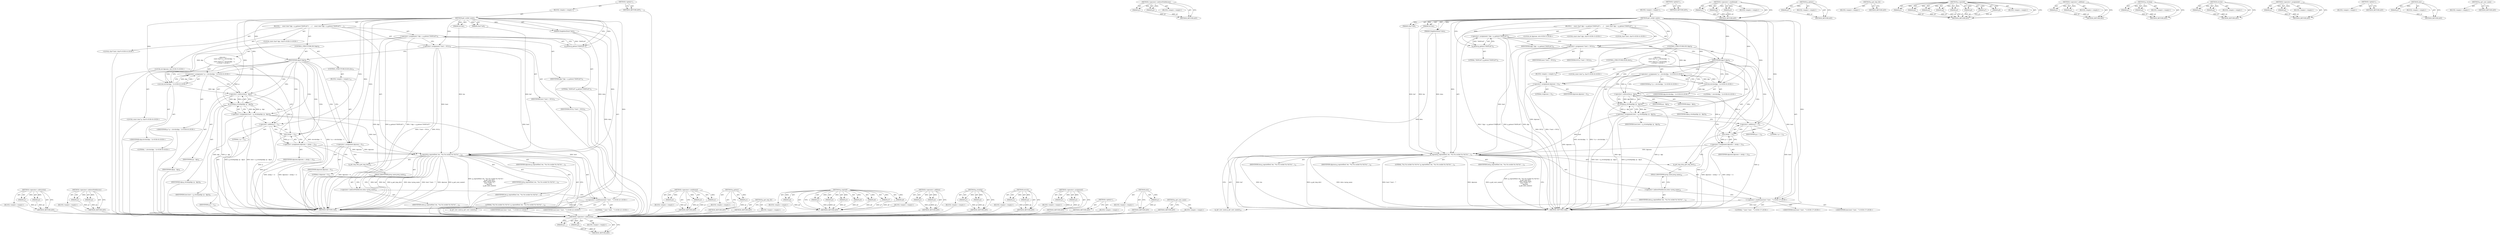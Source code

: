 digraph "g_get_user_name" {
vulnerable_112 [label=<(METHOD,&lt;operator&gt;.subtraction)>];
vulnerable_113 [label=<(PARAM,p1)>];
vulnerable_114 [label=<(PARAM,p2)>];
vulnerable_115 [label=<(BLOCK,&lt;empty&gt;,&lt;empty&gt;)>];
vulnerable_116 [label=<(METHOD_RETURN,ANY)>];
vulnerable_140 [label=<(METHOD,&lt;operator&gt;.indirectFieldAccess)>];
vulnerable_141 [label=<(PARAM,p1)>];
vulnerable_142 [label=<(PARAM,p2)>];
vulnerable_143 [label=<(BLOCK,&lt;empty&gt;,&lt;empty&gt;)>];
vulnerable_144 [label=<(METHOD_RETURN,ANY)>];
vulnerable_6 [label=<(METHOD,&lt;global&gt;)<SUB>1</SUB>>];
vulnerable_7 [label=<(BLOCK,&lt;empty&gt;,&lt;empty&gt;)<SUB>1</SUB>>];
vulnerable_8 [label=<(METHOD,get_socket_name)<SUB>1</SUB>>];
vulnerable_9 [label=<(PARAM,SingleInstData* data)<SUB>1</SUB>>];
vulnerable_10 [label=<(PARAM,char* buf)<SUB>1</SUB>>];
vulnerable_11 [label=<(PARAM,int len)<SUB>1</SUB>>];
vulnerable_12 [label=<(BLOCK,{
    const char* dpy = g_getenv(&quot;DISPLAY&quot;);
  ...,{
    const char* dpy = g_getenv(&quot;DISPLAY&quot;);
  ...)<SUB>2</SUB>>];
vulnerable_13 [label="<(LOCAL,const char* dpy: char*)<SUB>3</SUB>>"];
vulnerable_14 [label=<(&lt;operator&gt;.assignment,* dpy = g_getenv(&quot;DISPLAY&quot;))<SUB>3</SUB>>];
vulnerable_15 [label=<(IDENTIFIER,dpy,* dpy = g_getenv(&quot;DISPLAY&quot;))<SUB>3</SUB>>];
vulnerable_16 [label=<(g_getenv,g_getenv(&quot;DISPLAY&quot;))<SUB>3</SUB>>];
vulnerable_17 [label=<(LITERAL,&quot;DISPLAY&quot;,g_getenv(&quot;DISPLAY&quot;))<SUB>3</SUB>>];
vulnerable_18 [label="<(LOCAL,char* host: char*)<SUB>4</SUB>>"];
vulnerable_19 [label=<(&lt;operator&gt;.assignment,* host = NULL)<SUB>4</SUB>>];
vulnerable_20 [label=<(IDENTIFIER,host,* host = NULL)<SUB>4</SUB>>];
vulnerable_21 [label=<(IDENTIFIER,NULL,* host = NULL)<SUB>4</SUB>>];
vulnerable_22 [label="<(LOCAL,int dpynum: int)<SUB>5</SUB>>"];
vulnerable_23 [label=<(CONTROL_STRUCTURE,IF,if (dpy))<SUB>6</SUB>>];
vulnerable_24 [label=<(IDENTIFIER,dpy,if (dpy))<SUB>6</SUB>>];
vulnerable_25 [label="<(BLOCK,{
        const char* p = strrchr(dpy, ':');
  ...,{
        const char* p = strrchr(dpy, ':');
  ...)<SUB>7</SUB>>"];
vulnerable_26 [label="<(LOCAL,const char* p: char*)<SUB>8</SUB>>"];
vulnerable_27 [label="<(&lt;operator&gt;.assignment,* p = strrchr(dpy, ':'))<SUB>8</SUB>>"];
vulnerable_28 [label="<(IDENTIFIER,p,* p = strrchr(dpy, ':'))<SUB>8</SUB>>"];
vulnerable_29 [label="<(strrchr,strrchr(dpy, ':'))<SUB>8</SUB>>"];
vulnerable_30 [label="<(IDENTIFIER,dpy,strrchr(dpy, ':'))<SUB>8</SUB>>"];
vulnerable_31 [label="<(LITERAL,':',strrchr(dpy, ':'))<SUB>8</SUB>>"];
vulnerable_32 [label=<(&lt;operator&gt;.assignment,host = g_strndup(dpy, (p - dpy)))<SUB>9</SUB>>];
vulnerable_33 [label=<(IDENTIFIER,host,host = g_strndup(dpy, (p - dpy)))<SUB>9</SUB>>];
vulnerable_34 [label=<(g_strndup,g_strndup(dpy, (p - dpy)))<SUB>9</SUB>>];
vulnerable_35 [label=<(IDENTIFIER,dpy,g_strndup(dpy, (p - dpy)))<SUB>9</SUB>>];
vulnerable_36 [label=<(&lt;operator&gt;.subtraction,p - dpy)<SUB>9</SUB>>];
vulnerable_37 [label=<(IDENTIFIER,p,p - dpy)<SUB>9</SUB>>];
vulnerable_38 [label=<(IDENTIFIER,dpy,p - dpy)<SUB>9</SUB>>];
vulnerable_39 [label=<(&lt;operator&gt;.assignment,dpynum = atoi(p + 1))<SUB>10</SUB>>];
vulnerable_40 [label=<(IDENTIFIER,dpynum,dpynum = atoi(p + 1))<SUB>10</SUB>>];
vulnerable_41 [label=<(atoi,atoi(p + 1))<SUB>10</SUB>>];
vulnerable_42 [label=<(&lt;operator&gt;.addition,p + 1)<SUB>10</SUB>>];
vulnerable_43 [label=<(IDENTIFIER,p,p + 1)<SUB>10</SUB>>];
vulnerable_44 [label=<(LITERAL,1,p + 1)<SUB>10</SUB>>];
vulnerable_45 [label=<(CONTROL_STRUCTURE,ELSE,else)<SUB>13</SUB>>];
vulnerable_46 [label=<(BLOCK,&lt;empty&gt;,&lt;empty&gt;)<SUB>13</SUB>>];
vulnerable_47 [label=<(&lt;operator&gt;.assignment,dpynum = 0)<SUB>13</SUB>>];
vulnerable_48 [label=<(IDENTIFIER,dpynum,dpynum = 0)<SUB>13</SUB>>];
vulnerable_49 [label=<(LITERAL,0,dpynum = 0)<SUB>13</SUB>>];
vulnerable_50 [label=<(g_snprintf,g_snprintf(buf, len, &quot;%s/.%s-socket-%s-%d-%s&quot;,
...)<SUB>14</SUB>>];
vulnerable_51 [label=<(IDENTIFIER,buf,g_snprintf(buf, len, &quot;%s/.%s-socket-%s-%d-%s&quot;,
...)<SUB>14</SUB>>];
vulnerable_52 [label=<(IDENTIFIER,len,g_snprintf(buf, len, &quot;%s/.%s-socket-%s-%d-%s&quot;,
...)<SUB>14</SUB>>];
vulnerable_53 [label=<(LITERAL,&quot;%s/.%s-socket-%s-%d-%s&quot;,g_snprintf(buf, len, &quot;%s/.%s-socket-%s-%d-%s&quot;,
...)<SUB>14</SUB>>];
vulnerable_54 [label=<(g_get_tmp_dir,g_get_tmp_dir())<SUB>15</SUB>>];
vulnerable_55 [label=<(&lt;operator&gt;.indirectFieldAccess,data-&gt;prog_name)<SUB>16</SUB>>];
vulnerable_56 [label=<(IDENTIFIER,data,g_snprintf(buf, len, &quot;%s/.%s-socket-%s-%d-%s&quot;,
...)<SUB>16</SUB>>];
vulnerable_57 [label=<(FIELD_IDENTIFIER,prog_name,prog_name)<SUB>16</SUB>>];
vulnerable_58 [label="<(&lt;operator&gt;.conditional,host ? host : &quot;&quot;)<SUB>17</SUB>>"];
vulnerable_59 [label="<(IDENTIFIER,host,host ? host : &quot;&quot;)<SUB>17</SUB>>"];
vulnerable_60 [label="<(IDENTIFIER,host,host ? host : &quot;&quot;)<SUB>17</SUB>>"];
vulnerable_61 [label="<(LITERAL,&quot;&quot;,host ? host : &quot;&quot;)<SUB>17</SUB>>"];
vulnerable_62 [label=<(IDENTIFIER,dpynum,g_snprintf(buf, len, &quot;%s/.%s-socket-%s-%d-%s&quot;,
...)<SUB>18</SUB>>];
vulnerable_63 [label=<(g_get_user_name,g_get_user_name())<SUB>19</SUB>>];
vulnerable_64 [label=<(METHOD_RETURN,void)<SUB>1</SUB>>];
vulnerable_66 [label=<(METHOD_RETURN,ANY)<SUB>1</SUB>>];
vulnerable_145 [label=<(METHOD,&lt;operator&gt;.conditional)>];
vulnerable_146 [label=<(PARAM,p1)>];
vulnerable_147 [label=<(PARAM,p2)>];
vulnerable_148 [label=<(PARAM,p3)>];
vulnerable_149 [label=<(BLOCK,&lt;empty&gt;,&lt;empty&gt;)>];
vulnerable_150 [label=<(METHOD_RETURN,ANY)>];
vulnerable_98 [label=<(METHOD,g_getenv)>];
vulnerable_99 [label=<(PARAM,p1)>];
vulnerable_100 [label=<(BLOCK,&lt;empty&gt;,&lt;empty&gt;)>];
vulnerable_101 [label=<(METHOD_RETURN,ANY)>];
vulnerable_137 [label=<(METHOD,g_get_tmp_dir)>];
vulnerable_138 [label=<(BLOCK,&lt;empty&gt;,&lt;empty&gt;)>];
vulnerable_139 [label=<(METHOD_RETURN,ANY)>];
vulnerable_126 [label=<(METHOD,g_snprintf)>];
vulnerable_127 [label=<(PARAM,p1)>];
vulnerable_128 [label=<(PARAM,p2)>];
vulnerable_129 [label=<(PARAM,p3)>];
vulnerable_130 [label=<(PARAM,p4)>];
vulnerable_131 [label=<(PARAM,p5)>];
vulnerable_132 [label=<(PARAM,p6)>];
vulnerable_133 [label=<(PARAM,p7)>];
vulnerable_134 [label=<(PARAM,p8)>];
vulnerable_135 [label=<(BLOCK,&lt;empty&gt;,&lt;empty&gt;)>];
vulnerable_136 [label=<(METHOD_RETURN,ANY)>];
vulnerable_121 [label=<(METHOD,&lt;operator&gt;.addition)>];
vulnerable_122 [label=<(PARAM,p1)>];
vulnerable_123 [label=<(PARAM,p2)>];
vulnerable_124 [label=<(BLOCK,&lt;empty&gt;,&lt;empty&gt;)>];
vulnerable_125 [label=<(METHOD_RETURN,ANY)>];
vulnerable_107 [label=<(METHOD,g_strndup)>];
vulnerable_108 [label=<(PARAM,p1)>];
vulnerable_109 [label=<(PARAM,p2)>];
vulnerable_110 [label=<(BLOCK,&lt;empty&gt;,&lt;empty&gt;)>];
vulnerable_111 [label=<(METHOD_RETURN,ANY)>];
vulnerable_102 [label=<(METHOD,strrchr)>];
vulnerable_103 [label=<(PARAM,p1)>];
vulnerable_104 [label=<(PARAM,p2)>];
vulnerable_105 [label=<(BLOCK,&lt;empty&gt;,&lt;empty&gt;)>];
vulnerable_106 [label=<(METHOD_RETURN,ANY)>];
vulnerable_93 [label=<(METHOD,&lt;operator&gt;.assignment)>];
vulnerable_94 [label=<(PARAM,p1)>];
vulnerable_95 [label=<(PARAM,p2)>];
vulnerable_96 [label=<(BLOCK,&lt;empty&gt;,&lt;empty&gt;)>];
vulnerable_97 [label=<(METHOD_RETURN,ANY)>];
vulnerable_87 [label=<(METHOD,&lt;global&gt;)<SUB>1</SUB>>];
vulnerable_88 [label=<(BLOCK,&lt;empty&gt;,&lt;empty&gt;)>];
vulnerable_89 [label=<(METHOD_RETURN,ANY)>];
vulnerable_117 [label=<(METHOD,atoi)>];
vulnerable_118 [label=<(PARAM,p1)>];
vulnerable_119 [label=<(BLOCK,&lt;empty&gt;,&lt;empty&gt;)>];
vulnerable_120 [label=<(METHOD_RETURN,ANY)>];
vulnerable_151 [label=<(METHOD,g_get_user_name)>];
vulnerable_152 [label=<(BLOCK,&lt;empty&gt;,&lt;empty&gt;)>];
vulnerable_153 [label=<(METHOD_RETURN,ANY)>];
fixed_112 [label=<(METHOD,&lt;operator&gt;.subtraction)>];
fixed_113 [label=<(PARAM,p1)>];
fixed_114 [label=<(PARAM,p2)>];
fixed_115 [label=<(BLOCK,&lt;empty&gt;,&lt;empty&gt;)>];
fixed_116 [label=<(METHOD_RETURN,ANY)>];
fixed_140 [label=<(METHOD,&lt;operator&gt;.indirectFieldAccess)>];
fixed_141 [label=<(PARAM,p1)>];
fixed_142 [label=<(PARAM,p2)>];
fixed_143 [label=<(BLOCK,&lt;empty&gt;,&lt;empty&gt;)>];
fixed_144 [label=<(METHOD_RETURN,ANY)>];
fixed_6 [label=<(METHOD,&lt;global&gt;)<SUB>1</SUB>>];
fixed_7 [label=<(BLOCK,&lt;empty&gt;,&lt;empty&gt;)<SUB>1</SUB>>];
fixed_8 [label=<(METHOD,get_socket_name)<SUB>1</SUB>>];
fixed_9 [label=<(PARAM,SingleInstData* data)<SUB>1</SUB>>];
fixed_10 [label=<(PARAM,char* buf)<SUB>1</SUB>>];
fixed_11 [label=<(PARAM,int len)<SUB>1</SUB>>];
fixed_12 [label=<(BLOCK,{
    const char* dpy = g_getenv(&quot;DISPLAY&quot;);
  ...,{
    const char* dpy = g_getenv(&quot;DISPLAY&quot;);
  ...)<SUB>2</SUB>>];
fixed_13 [label="<(LOCAL,const char* dpy: char*)<SUB>3</SUB>>"];
fixed_14 [label=<(&lt;operator&gt;.assignment,* dpy = g_getenv(&quot;DISPLAY&quot;))<SUB>3</SUB>>];
fixed_15 [label=<(IDENTIFIER,dpy,* dpy = g_getenv(&quot;DISPLAY&quot;))<SUB>3</SUB>>];
fixed_16 [label=<(g_getenv,g_getenv(&quot;DISPLAY&quot;))<SUB>3</SUB>>];
fixed_17 [label=<(LITERAL,&quot;DISPLAY&quot;,g_getenv(&quot;DISPLAY&quot;))<SUB>3</SUB>>];
fixed_18 [label="<(LOCAL,char* host: char*)<SUB>4</SUB>>"];
fixed_19 [label=<(&lt;operator&gt;.assignment,* host = NULL)<SUB>4</SUB>>];
fixed_20 [label=<(IDENTIFIER,host,* host = NULL)<SUB>4</SUB>>];
fixed_21 [label=<(IDENTIFIER,NULL,* host = NULL)<SUB>4</SUB>>];
fixed_22 [label="<(LOCAL,int dpynum: int)<SUB>5</SUB>>"];
fixed_23 [label=<(CONTROL_STRUCTURE,IF,if (dpy))<SUB>6</SUB>>];
fixed_24 [label=<(IDENTIFIER,dpy,if (dpy))<SUB>6</SUB>>];
fixed_25 [label="<(BLOCK,{
        const char* p = strrchr(dpy, ':');
  ...,{
        const char* p = strrchr(dpy, ':');
  ...)<SUB>7</SUB>>"];
fixed_26 [label="<(LOCAL,const char* p: char*)<SUB>8</SUB>>"];
fixed_27 [label="<(&lt;operator&gt;.assignment,* p = strrchr(dpy, ':'))<SUB>8</SUB>>"];
fixed_28 [label="<(IDENTIFIER,p,* p = strrchr(dpy, ':'))<SUB>8</SUB>>"];
fixed_29 [label="<(strrchr,strrchr(dpy, ':'))<SUB>8</SUB>>"];
fixed_30 [label="<(IDENTIFIER,dpy,strrchr(dpy, ':'))<SUB>8</SUB>>"];
fixed_31 [label="<(LITERAL,':',strrchr(dpy, ':'))<SUB>8</SUB>>"];
fixed_32 [label=<(&lt;operator&gt;.assignment,host = g_strndup(dpy, (p - dpy)))<SUB>9</SUB>>];
fixed_33 [label=<(IDENTIFIER,host,host = g_strndup(dpy, (p - dpy)))<SUB>9</SUB>>];
fixed_34 [label=<(g_strndup,g_strndup(dpy, (p - dpy)))<SUB>9</SUB>>];
fixed_35 [label=<(IDENTIFIER,dpy,g_strndup(dpy, (p - dpy)))<SUB>9</SUB>>];
fixed_36 [label=<(&lt;operator&gt;.subtraction,p - dpy)<SUB>9</SUB>>];
fixed_37 [label=<(IDENTIFIER,p,p - dpy)<SUB>9</SUB>>];
fixed_38 [label=<(IDENTIFIER,dpy,p - dpy)<SUB>9</SUB>>];
fixed_39 [label=<(&lt;operator&gt;.assignment,dpynum = atoi(p + 1))<SUB>10</SUB>>];
fixed_40 [label=<(IDENTIFIER,dpynum,dpynum = atoi(p + 1))<SUB>10</SUB>>];
fixed_41 [label=<(atoi,atoi(p + 1))<SUB>10</SUB>>];
fixed_42 [label=<(&lt;operator&gt;.addition,p + 1)<SUB>10</SUB>>];
fixed_43 [label=<(IDENTIFIER,p,p + 1)<SUB>10</SUB>>];
fixed_44 [label=<(LITERAL,1,p + 1)<SUB>10</SUB>>];
fixed_45 [label=<(CONTROL_STRUCTURE,ELSE,else)<SUB>13</SUB>>];
fixed_46 [label=<(BLOCK,&lt;empty&gt;,&lt;empty&gt;)<SUB>13</SUB>>];
fixed_47 [label=<(&lt;operator&gt;.assignment,dpynum = 0)<SUB>13</SUB>>];
fixed_48 [label=<(IDENTIFIER,dpynum,dpynum = 0)<SUB>13</SUB>>];
fixed_49 [label=<(LITERAL,0,dpynum = 0)<SUB>13</SUB>>];
fixed_50 [label=<(g_snprintf,g_snprintf(buf, len, &quot;%s/.%s-socket-%s-%d-%s&quot;,
...)<SUB>18</SUB>>];
fixed_51 [label=<(IDENTIFIER,buf,g_snprintf(buf, len, &quot;%s/.%s-socket-%s-%d-%s&quot;,
...)<SUB>18</SUB>>];
fixed_52 [label=<(IDENTIFIER,len,g_snprintf(buf, len, &quot;%s/.%s-socket-%s-%d-%s&quot;,
...)<SUB>18</SUB>>];
fixed_53 [label=<(LITERAL,&quot;%s/.%s-socket-%s-%d-%s&quot;,g_snprintf(buf, len, &quot;%s/.%s-socket-%s-%d-%s&quot;,
...)<SUB>18</SUB>>];
fixed_54 [label=<(g_get_tmp_dir,g_get_tmp_dir())<SUB>19</SUB>>];
fixed_55 [label=<(&lt;operator&gt;.indirectFieldAccess,data-&gt;prog_name)<SUB>20</SUB>>];
fixed_56 [label=<(IDENTIFIER,data,g_snprintf(buf, len, &quot;%s/.%s-socket-%s-%d-%s&quot;,
...)<SUB>20</SUB>>];
fixed_57 [label=<(FIELD_IDENTIFIER,prog_name,prog_name)<SUB>20</SUB>>];
fixed_58 [label="<(&lt;operator&gt;.conditional,host ? host : &quot;&quot;)<SUB>21</SUB>>"];
fixed_59 [label="<(IDENTIFIER,host,host ? host : &quot;&quot;)<SUB>21</SUB>>"];
fixed_60 [label="<(IDENTIFIER,host,host ? host : &quot;&quot;)<SUB>21</SUB>>"];
fixed_61 [label="<(LITERAL,&quot;&quot;,host ? host : &quot;&quot;)<SUB>21</SUB>>"];
fixed_62 [label=<(IDENTIFIER,dpynum,g_snprintf(buf, len, &quot;%s/.%s-socket-%s-%d-%s&quot;,
...)<SUB>22</SUB>>];
fixed_63 [label=<(g_get_user_name,g_get_user_name())<SUB>23</SUB>>];
fixed_64 [label=<(METHOD_RETURN,void)<SUB>1</SUB>>];
fixed_66 [label=<(METHOD_RETURN,ANY)<SUB>1</SUB>>];
fixed_145 [label=<(METHOD,&lt;operator&gt;.conditional)>];
fixed_146 [label=<(PARAM,p1)>];
fixed_147 [label=<(PARAM,p2)>];
fixed_148 [label=<(PARAM,p3)>];
fixed_149 [label=<(BLOCK,&lt;empty&gt;,&lt;empty&gt;)>];
fixed_150 [label=<(METHOD_RETURN,ANY)>];
fixed_98 [label=<(METHOD,g_getenv)>];
fixed_99 [label=<(PARAM,p1)>];
fixed_100 [label=<(BLOCK,&lt;empty&gt;,&lt;empty&gt;)>];
fixed_101 [label=<(METHOD_RETURN,ANY)>];
fixed_137 [label=<(METHOD,g_get_tmp_dir)>];
fixed_138 [label=<(BLOCK,&lt;empty&gt;,&lt;empty&gt;)>];
fixed_139 [label=<(METHOD_RETURN,ANY)>];
fixed_126 [label=<(METHOD,g_snprintf)>];
fixed_127 [label=<(PARAM,p1)>];
fixed_128 [label=<(PARAM,p2)>];
fixed_129 [label=<(PARAM,p3)>];
fixed_130 [label=<(PARAM,p4)>];
fixed_131 [label=<(PARAM,p5)>];
fixed_132 [label=<(PARAM,p6)>];
fixed_133 [label=<(PARAM,p7)>];
fixed_134 [label=<(PARAM,p8)>];
fixed_135 [label=<(BLOCK,&lt;empty&gt;,&lt;empty&gt;)>];
fixed_136 [label=<(METHOD_RETURN,ANY)>];
fixed_121 [label=<(METHOD,&lt;operator&gt;.addition)>];
fixed_122 [label=<(PARAM,p1)>];
fixed_123 [label=<(PARAM,p2)>];
fixed_124 [label=<(BLOCK,&lt;empty&gt;,&lt;empty&gt;)>];
fixed_125 [label=<(METHOD_RETURN,ANY)>];
fixed_107 [label=<(METHOD,g_strndup)>];
fixed_108 [label=<(PARAM,p1)>];
fixed_109 [label=<(PARAM,p2)>];
fixed_110 [label=<(BLOCK,&lt;empty&gt;,&lt;empty&gt;)>];
fixed_111 [label=<(METHOD_RETURN,ANY)>];
fixed_102 [label=<(METHOD,strrchr)>];
fixed_103 [label=<(PARAM,p1)>];
fixed_104 [label=<(PARAM,p2)>];
fixed_105 [label=<(BLOCK,&lt;empty&gt;,&lt;empty&gt;)>];
fixed_106 [label=<(METHOD_RETURN,ANY)>];
fixed_93 [label=<(METHOD,&lt;operator&gt;.assignment)>];
fixed_94 [label=<(PARAM,p1)>];
fixed_95 [label=<(PARAM,p2)>];
fixed_96 [label=<(BLOCK,&lt;empty&gt;,&lt;empty&gt;)>];
fixed_97 [label=<(METHOD_RETURN,ANY)>];
fixed_87 [label=<(METHOD,&lt;global&gt;)<SUB>1</SUB>>];
fixed_88 [label=<(BLOCK,&lt;empty&gt;,&lt;empty&gt;)>];
fixed_89 [label=<(METHOD_RETURN,ANY)>];
fixed_117 [label=<(METHOD,atoi)>];
fixed_118 [label=<(PARAM,p1)>];
fixed_119 [label=<(BLOCK,&lt;empty&gt;,&lt;empty&gt;)>];
fixed_120 [label=<(METHOD_RETURN,ANY)>];
fixed_151 [label=<(METHOD,g_get_user_name)>];
fixed_152 [label=<(BLOCK,&lt;empty&gt;,&lt;empty&gt;)>];
fixed_153 [label=<(METHOD_RETURN,ANY)>];
vulnerable_112 -> vulnerable_113  [key=0, label="AST: "];
vulnerable_112 -> vulnerable_113  [key=1, label="DDG: "];
vulnerable_112 -> vulnerable_115  [key=0, label="AST: "];
vulnerable_112 -> vulnerable_114  [key=0, label="AST: "];
vulnerable_112 -> vulnerable_114  [key=1, label="DDG: "];
vulnerable_112 -> vulnerable_116  [key=0, label="AST: "];
vulnerable_112 -> vulnerable_116  [key=1, label="CFG: "];
vulnerable_113 -> vulnerable_116  [key=0, label="DDG: p1"];
vulnerable_114 -> vulnerable_116  [key=0, label="DDG: p2"];
vulnerable_140 -> vulnerable_141  [key=0, label="AST: "];
vulnerable_140 -> vulnerable_141  [key=1, label="DDG: "];
vulnerable_140 -> vulnerable_143  [key=0, label="AST: "];
vulnerable_140 -> vulnerable_142  [key=0, label="AST: "];
vulnerable_140 -> vulnerable_142  [key=1, label="DDG: "];
vulnerable_140 -> vulnerable_144  [key=0, label="AST: "];
vulnerable_140 -> vulnerable_144  [key=1, label="CFG: "];
vulnerable_141 -> vulnerable_144  [key=0, label="DDG: p1"];
vulnerable_142 -> vulnerable_144  [key=0, label="DDG: p2"];
vulnerable_6 -> vulnerable_7  [key=0, label="AST: "];
vulnerable_6 -> vulnerable_66  [key=0, label="AST: "];
vulnerable_6 -> vulnerable_66  [key=1, label="CFG: "];
vulnerable_7 -> vulnerable_8  [key=0, label="AST: "];
vulnerable_8 -> vulnerable_9  [key=0, label="AST: "];
vulnerable_8 -> vulnerable_9  [key=1, label="DDG: "];
vulnerable_8 -> vulnerable_10  [key=0, label="AST: "];
vulnerable_8 -> vulnerable_10  [key=1, label="DDG: "];
vulnerable_8 -> vulnerable_11  [key=0, label="AST: "];
vulnerable_8 -> vulnerable_11  [key=1, label="DDG: "];
vulnerable_8 -> vulnerable_12  [key=0, label="AST: "];
vulnerable_8 -> vulnerable_64  [key=0, label="AST: "];
vulnerable_8 -> vulnerable_16  [key=0, label="CFG: "];
vulnerable_8 -> vulnerable_16  [key=1, label="DDG: "];
vulnerable_8 -> vulnerable_19  [key=0, label="DDG: "];
vulnerable_8 -> vulnerable_24  [key=0, label="DDG: "];
vulnerable_8 -> vulnerable_50  [key=0, label="DDG: "];
vulnerable_8 -> vulnerable_58  [key=0, label="DDG: "];
vulnerable_8 -> vulnerable_47  [key=0, label="DDG: "];
vulnerable_8 -> vulnerable_29  [key=0, label="DDG: "];
vulnerable_8 -> vulnerable_34  [key=0, label="DDG: "];
vulnerable_8 -> vulnerable_41  [key=0, label="DDG: "];
vulnerable_8 -> vulnerable_36  [key=0, label="DDG: "];
vulnerable_8 -> vulnerable_42  [key=0, label="DDG: "];
vulnerable_9 -> vulnerable_64  [key=0, label="DDG: data"];
vulnerable_9 -> vulnerable_50  [key=0, label="DDG: data"];
vulnerable_10 -> vulnerable_50  [key=0, label="DDG: buf"];
vulnerable_11 -> vulnerable_50  [key=0, label="DDG: len"];
vulnerable_12 -> vulnerable_13  [key=0, label="AST: "];
vulnerable_12 -> vulnerable_14  [key=0, label="AST: "];
vulnerable_12 -> vulnerable_18  [key=0, label="AST: "];
vulnerable_12 -> vulnerable_19  [key=0, label="AST: "];
vulnerable_12 -> vulnerable_22  [key=0, label="AST: "];
vulnerable_12 -> vulnerable_23  [key=0, label="AST: "];
vulnerable_12 -> vulnerable_50  [key=0, label="AST: "];
vulnerable_14 -> vulnerable_15  [key=0, label="AST: "];
vulnerable_14 -> vulnerable_16  [key=0, label="AST: "];
vulnerable_14 -> vulnerable_19  [key=0, label="CFG: "];
vulnerable_14 -> vulnerable_64  [key=0, label="DDG: dpy"];
vulnerable_14 -> vulnerable_64  [key=1, label="DDG: g_getenv(&quot;DISPLAY&quot;)"];
vulnerable_14 -> vulnerable_64  [key=2, label="DDG: * dpy = g_getenv(&quot;DISPLAY&quot;)"];
vulnerable_14 -> vulnerable_29  [key=0, label="DDG: dpy"];
vulnerable_16 -> vulnerable_17  [key=0, label="AST: "];
vulnerable_16 -> vulnerable_14  [key=0, label="CFG: "];
vulnerable_16 -> vulnerable_14  [key=1, label="DDG: &quot;DISPLAY&quot;"];
vulnerable_19 -> vulnerable_20  [key=0, label="AST: "];
vulnerable_19 -> vulnerable_21  [key=0, label="AST: "];
vulnerable_19 -> vulnerable_24  [key=0, label="CFG: "];
vulnerable_19 -> vulnerable_64  [key=0, label="DDG: * host = NULL"];
vulnerable_19 -> vulnerable_64  [key=1, label="DDG: NULL"];
vulnerable_19 -> vulnerable_50  [key=0, label="DDG: host"];
vulnerable_19 -> vulnerable_58  [key=0, label="DDG: host"];
vulnerable_23 -> vulnerable_24  [key=0, label="AST: "];
vulnerable_23 -> vulnerable_25  [key=0, label="AST: "];
vulnerable_23 -> vulnerable_45  [key=0, label="AST: "];
vulnerable_24 -> vulnerable_29  [key=0, label="CFG: "];
vulnerable_24 -> vulnerable_29  [key=1, label="CDG: "];
vulnerable_24 -> vulnerable_47  [key=0, label="CFG: "];
vulnerable_24 -> vulnerable_47  [key=1, label="CDG: "];
vulnerable_24 -> vulnerable_34  [key=0, label="CDG: "];
vulnerable_24 -> vulnerable_32  [key=0, label="CDG: "];
vulnerable_24 -> vulnerable_42  [key=0, label="CDG: "];
vulnerable_24 -> vulnerable_36  [key=0, label="CDG: "];
vulnerable_24 -> vulnerable_41  [key=0, label="CDG: "];
vulnerable_24 -> vulnerable_39  [key=0, label="CDG: "];
vulnerable_24 -> vulnerable_27  [key=0, label="CDG: "];
vulnerable_25 -> vulnerable_26  [key=0, label="AST: "];
vulnerable_25 -> vulnerable_27  [key=0, label="AST: "];
vulnerable_25 -> vulnerable_32  [key=0, label="AST: "];
vulnerable_25 -> vulnerable_39  [key=0, label="AST: "];
vulnerable_27 -> vulnerable_28  [key=0, label="AST: "];
vulnerable_27 -> vulnerable_29  [key=0, label="AST: "];
vulnerable_27 -> vulnerable_36  [key=0, label="CFG: "];
vulnerable_27 -> vulnerable_36  [key=1, label="DDG: p"];
vulnerable_27 -> vulnerable_64  [key=0, label="DDG: strrchr(dpy, ':')"];
vulnerable_27 -> vulnerable_64  [key=1, label="DDG: * p = strrchr(dpy, ':')"];
vulnerable_29 -> vulnerable_30  [key=0, label="AST: "];
vulnerable_29 -> vulnerable_31  [key=0, label="AST: "];
vulnerable_29 -> vulnerable_27  [key=0, label="CFG: "];
vulnerable_29 -> vulnerable_27  [key=1, label="DDG: dpy"];
vulnerable_29 -> vulnerable_27  [key=2, label="DDG: ':'"];
vulnerable_29 -> vulnerable_36  [key=0, label="DDG: dpy"];
vulnerable_32 -> vulnerable_33  [key=0, label="AST: "];
vulnerable_32 -> vulnerable_34  [key=0, label="AST: "];
vulnerable_32 -> vulnerable_42  [key=0, label="CFG: "];
vulnerable_32 -> vulnerable_64  [key=0, label="DDG: g_strndup(dpy, (p - dpy))"];
vulnerable_32 -> vulnerable_64  [key=1, label="DDG: host = g_strndup(dpy, (p - dpy))"];
vulnerable_32 -> vulnerable_50  [key=0, label="DDG: host"];
vulnerable_32 -> vulnerable_58  [key=0, label="DDG: host"];
vulnerable_34 -> vulnerable_35  [key=0, label="AST: "];
vulnerable_34 -> vulnerable_36  [key=0, label="AST: "];
vulnerable_34 -> vulnerable_32  [key=0, label="CFG: "];
vulnerable_34 -> vulnerable_32  [key=1, label="DDG: dpy"];
vulnerable_34 -> vulnerable_32  [key=2, label="DDG: p - dpy"];
vulnerable_34 -> vulnerable_64  [key=0, label="DDG: dpy"];
vulnerable_34 -> vulnerable_64  [key=1, label="DDG: p - dpy"];
vulnerable_36 -> vulnerable_37  [key=0, label="AST: "];
vulnerable_36 -> vulnerable_38  [key=0, label="AST: "];
vulnerable_36 -> vulnerable_34  [key=0, label="CFG: "];
vulnerable_36 -> vulnerable_34  [key=1, label="DDG: dpy"];
vulnerable_36 -> vulnerable_34  [key=2, label="DDG: p"];
vulnerable_36 -> vulnerable_41  [key=0, label="DDG: p"];
vulnerable_36 -> vulnerable_42  [key=0, label="DDG: p"];
vulnerable_39 -> vulnerable_40  [key=0, label="AST: "];
vulnerable_39 -> vulnerable_41  [key=0, label="AST: "];
vulnerable_39 -> vulnerable_54  [key=0, label="CFG: "];
vulnerable_39 -> vulnerable_64  [key=0, label="DDG: atoi(p + 1)"];
vulnerable_39 -> vulnerable_64  [key=1, label="DDG: dpynum = atoi(p + 1)"];
vulnerable_39 -> vulnerable_50  [key=0, label="DDG: dpynum"];
vulnerable_41 -> vulnerable_42  [key=0, label="AST: "];
vulnerable_41 -> vulnerable_39  [key=0, label="CFG: "];
vulnerable_41 -> vulnerable_39  [key=1, label="DDG: p + 1"];
vulnerable_41 -> vulnerable_64  [key=0, label="DDG: p + 1"];
vulnerable_42 -> vulnerable_43  [key=0, label="AST: "];
vulnerable_42 -> vulnerable_44  [key=0, label="AST: "];
vulnerable_42 -> vulnerable_41  [key=0, label="CFG: "];
vulnerable_42 -> vulnerable_64  [key=0, label="DDG: p"];
vulnerable_45 -> vulnerable_46  [key=0, label="AST: "];
vulnerable_46 -> vulnerable_47  [key=0, label="AST: "];
vulnerable_47 -> vulnerable_48  [key=0, label="AST: "];
vulnerable_47 -> vulnerable_49  [key=0, label="AST: "];
vulnerable_47 -> vulnerable_54  [key=0, label="CFG: "];
vulnerable_47 -> vulnerable_64  [key=0, label="DDG: dpynum = 0"];
vulnerable_47 -> vulnerable_50  [key=0, label="DDG: dpynum"];
vulnerable_50 -> vulnerable_51  [key=0, label="AST: "];
vulnerable_50 -> vulnerable_52  [key=0, label="AST: "];
vulnerable_50 -> vulnerable_53  [key=0, label="AST: "];
vulnerable_50 -> vulnerable_54  [key=0, label="AST: "];
vulnerable_50 -> vulnerable_55  [key=0, label="AST: "];
vulnerable_50 -> vulnerable_58  [key=0, label="AST: "];
vulnerable_50 -> vulnerable_62  [key=0, label="AST: "];
vulnerable_50 -> vulnerable_63  [key=0, label="AST: "];
vulnerable_50 -> vulnerable_64  [key=0, label="CFG: "];
vulnerable_50 -> vulnerable_64  [key=1, label="DDG: buf"];
vulnerable_50 -> vulnerable_64  [key=2, label="DDG: len"];
vulnerable_50 -> vulnerable_64  [key=3, label="DDG: g_get_tmp_dir()"];
vulnerable_50 -> vulnerable_64  [key=4, label="DDG: data-&gt;prog_name"];
vulnerable_50 -> vulnerable_64  [key=5, label="DDG: host ? host : &quot;&quot;"];
vulnerable_50 -> vulnerable_64  [key=6, label="DDG: dpynum"];
vulnerable_50 -> vulnerable_64  [key=7, label="DDG: g_get_user_name()"];
vulnerable_50 -> vulnerable_64  [key=8, label="DDG: g_snprintf(buf, len, &quot;%s/.%s-socket-%s-%d-%s&quot;,
                 g_get_tmp_dir(),
                 data-&gt;prog_name,
                 host ? host : &quot;&quot;,
                 dpynum,
                 g_get_user_name())"];
vulnerable_54 -> vulnerable_57  [key=0, label="CFG: "];
vulnerable_55 -> vulnerable_56  [key=0, label="AST: "];
vulnerable_55 -> vulnerable_57  [key=0, label="AST: "];
vulnerable_55 -> vulnerable_58  [key=0, label="CFG: "];
vulnerable_57 -> vulnerable_55  [key=0, label="CFG: "];
vulnerable_58 -> vulnerable_59  [key=0, label="AST: "];
vulnerable_58 -> vulnerable_60  [key=0, label="AST: "];
vulnerable_58 -> vulnerable_61  [key=0, label="AST: "];
vulnerable_58 -> vulnerable_63  [key=0, label="CFG: "];
vulnerable_58 -> vulnerable_64  [key=0, label="DDG: host"];
vulnerable_63 -> vulnerable_50  [key=0, label="CFG: "];
vulnerable_145 -> vulnerable_146  [key=0, label="AST: "];
vulnerable_145 -> vulnerable_146  [key=1, label="DDG: "];
vulnerable_145 -> vulnerable_149  [key=0, label="AST: "];
vulnerable_145 -> vulnerable_147  [key=0, label="AST: "];
vulnerable_145 -> vulnerable_147  [key=1, label="DDG: "];
vulnerable_145 -> vulnerable_150  [key=0, label="AST: "];
vulnerable_145 -> vulnerable_150  [key=1, label="CFG: "];
vulnerable_145 -> vulnerable_148  [key=0, label="AST: "];
vulnerable_145 -> vulnerable_148  [key=1, label="DDG: "];
vulnerable_146 -> vulnerable_150  [key=0, label="DDG: p1"];
vulnerable_147 -> vulnerable_150  [key=0, label="DDG: p2"];
vulnerable_148 -> vulnerable_150  [key=0, label="DDG: p3"];
vulnerable_98 -> vulnerable_99  [key=0, label="AST: "];
vulnerable_98 -> vulnerable_99  [key=1, label="DDG: "];
vulnerable_98 -> vulnerable_100  [key=0, label="AST: "];
vulnerable_98 -> vulnerable_101  [key=0, label="AST: "];
vulnerable_98 -> vulnerable_101  [key=1, label="CFG: "];
vulnerable_99 -> vulnerable_101  [key=0, label="DDG: p1"];
vulnerable_137 -> vulnerable_138  [key=0, label="AST: "];
vulnerable_137 -> vulnerable_139  [key=0, label="AST: "];
vulnerable_137 -> vulnerable_139  [key=1, label="CFG: "];
vulnerable_126 -> vulnerable_127  [key=0, label="AST: "];
vulnerable_126 -> vulnerable_127  [key=1, label="DDG: "];
vulnerable_126 -> vulnerable_135  [key=0, label="AST: "];
vulnerable_126 -> vulnerable_128  [key=0, label="AST: "];
vulnerable_126 -> vulnerable_128  [key=1, label="DDG: "];
vulnerable_126 -> vulnerable_136  [key=0, label="AST: "];
vulnerable_126 -> vulnerable_136  [key=1, label="CFG: "];
vulnerable_126 -> vulnerable_129  [key=0, label="AST: "];
vulnerable_126 -> vulnerable_129  [key=1, label="DDG: "];
vulnerable_126 -> vulnerable_130  [key=0, label="AST: "];
vulnerable_126 -> vulnerable_130  [key=1, label="DDG: "];
vulnerable_126 -> vulnerable_131  [key=0, label="AST: "];
vulnerable_126 -> vulnerable_131  [key=1, label="DDG: "];
vulnerable_126 -> vulnerable_132  [key=0, label="AST: "];
vulnerable_126 -> vulnerable_132  [key=1, label="DDG: "];
vulnerable_126 -> vulnerable_133  [key=0, label="AST: "];
vulnerable_126 -> vulnerable_133  [key=1, label="DDG: "];
vulnerable_126 -> vulnerable_134  [key=0, label="AST: "];
vulnerable_126 -> vulnerable_134  [key=1, label="DDG: "];
vulnerable_127 -> vulnerable_136  [key=0, label="DDG: p1"];
vulnerable_128 -> vulnerable_136  [key=0, label="DDG: p2"];
vulnerable_129 -> vulnerable_136  [key=0, label="DDG: p3"];
vulnerable_130 -> vulnerable_136  [key=0, label="DDG: p4"];
vulnerable_131 -> vulnerable_136  [key=0, label="DDG: p5"];
vulnerable_132 -> vulnerable_136  [key=0, label="DDG: p6"];
vulnerable_133 -> vulnerable_136  [key=0, label="DDG: p7"];
vulnerable_134 -> vulnerable_136  [key=0, label="DDG: p8"];
vulnerable_121 -> vulnerable_122  [key=0, label="AST: "];
vulnerable_121 -> vulnerable_122  [key=1, label="DDG: "];
vulnerable_121 -> vulnerable_124  [key=0, label="AST: "];
vulnerable_121 -> vulnerable_123  [key=0, label="AST: "];
vulnerable_121 -> vulnerable_123  [key=1, label="DDG: "];
vulnerable_121 -> vulnerable_125  [key=0, label="AST: "];
vulnerable_121 -> vulnerable_125  [key=1, label="CFG: "];
vulnerable_122 -> vulnerable_125  [key=0, label="DDG: p1"];
vulnerable_123 -> vulnerable_125  [key=0, label="DDG: p2"];
vulnerable_107 -> vulnerable_108  [key=0, label="AST: "];
vulnerable_107 -> vulnerable_108  [key=1, label="DDG: "];
vulnerable_107 -> vulnerable_110  [key=0, label="AST: "];
vulnerable_107 -> vulnerable_109  [key=0, label="AST: "];
vulnerable_107 -> vulnerable_109  [key=1, label="DDG: "];
vulnerable_107 -> vulnerable_111  [key=0, label="AST: "];
vulnerable_107 -> vulnerable_111  [key=1, label="CFG: "];
vulnerable_108 -> vulnerable_111  [key=0, label="DDG: p1"];
vulnerable_109 -> vulnerable_111  [key=0, label="DDG: p2"];
vulnerable_102 -> vulnerable_103  [key=0, label="AST: "];
vulnerable_102 -> vulnerable_103  [key=1, label="DDG: "];
vulnerable_102 -> vulnerable_105  [key=0, label="AST: "];
vulnerable_102 -> vulnerable_104  [key=0, label="AST: "];
vulnerable_102 -> vulnerable_104  [key=1, label="DDG: "];
vulnerable_102 -> vulnerable_106  [key=0, label="AST: "];
vulnerable_102 -> vulnerable_106  [key=1, label="CFG: "];
vulnerable_103 -> vulnerable_106  [key=0, label="DDG: p1"];
vulnerable_104 -> vulnerable_106  [key=0, label="DDG: p2"];
vulnerable_93 -> vulnerable_94  [key=0, label="AST: "];
vulnerable_93 -> vulnerable_94  [key=1, label="DDG: "];
vulnerable_93 -> vulnerable_96  [key=0, label="AST: "];
vulnerable_93 -> vulnerable_95  [key=0, label="AST: "];
vulnerable_93 -> vulnerable_95  [key=1, label="DDG: "];
vulnerable_93 -> vulnerable_97  [key=0, label="AST: "];
vulnerable_93 -> vulnerable_97  [key=1, label="CFG: "];
vulnerable_94 -> vulnerable_97  [key=0, label="DDG: p1"];
vulnerable_95 -> vulnerable_97  [key=0, label="DDG: p2"];
vulnerable_87 -> vulnerable_88  [key=0, label="AST: "];
vulnerable_87 -> vulnerable_89  [key=0, label="AST: "];
vulnerable_87 -> vulnerable_89  [key=1, label="CFG: "];
vulnerable_117 -> vulnerable_118  [key=0, label="AST: "];
vulnerable_117 -> vulnerable_118  [key=1, label="DDG: "];
vulnerable_117 -> vulnerable_119  [key=0, label="AST: "];
vulnerable_117 -> vulnerable_120  [key=0, label="AST: "];
vulnerable_117 -> vulnerable_120  [key=1, label="CFG: "];
vulnerable_118 -> vulnerable_120  [key=0, label="DDG: p1"];
vulnerable_151 -> vulnerable_152  [key=0, label="AST: "];
vulnerable_151 -> vulnerable_153  [key=0, label="AST: "];
vulnerable_151 -> vulnerable_153  [key=1, label="CFG: "];
fixed_112 -> fixed_113  [key=0, label="AST: "];
fixed_112 -> fixed_113  [key=1, label="DDG: "];
fixed_112 -> fixed_115  [key=0, label="AST: "];
fixed_112 -> fixed_114  [key=0, label="AST: "];
fixed_112 -> fixed_114  [key=1, label="DDG: "];
fixed_112 -> fixed_116  [key=0, label="AST: "];
fixed_112 -> fixed_116  [key=1, label="CFG: "];
fixed_113 -> fixed_116  [key=0, label="DDG: p1"];
fixed_114 -> fixed_116  [key=0, label="DDG: p2"];
fixed_115 -> vulnerable_112  [key=0];
fixed_116 -> vulnerable_112  [key=0];
fixed_140 -> fixed_141  [key=0, label="AST: "];
fixed_140 -> fixed_141  [key=1, label="DDG: "];
fixed_140 -> fixed_143  [key=0, label="AST: "];
fixed_140 -> fixed_142  [key=0, label="AST: "];
fixed_140 -> fixed_142  [key=1, label="DDG: "];
fixed_140 -> fixed_144  [key=0, label="AST: "];
fixed_140 -> fixed_144  [key=1, label="CFG: "];
fixed_141 -> fixed_144  [key=0, label="DDG: p1"];
fixed_142 -> fixed_144  [key=0, label="DDG: p2"];
fixed_143 -> vulnerable_112  [key=0];
fixed_144 -> vulnerable_112  [key=0];
fixed_6 -> fixed_7  [key=0, label="AST: "];
fixed_6 -> fixed_66  [key=0, label="AST: "];
fixed_6 -> fixed_66  [key=1, label="CFG: "];
fixed_7 -> fixed_8  [key=0, label="AST: "];
fixed_8 -> fixed_9  [key=0, label="AST: "];
fixed_8 -> fixed_9  [key=1, label="DDG: "];
fixed_8 -> fixed_10  [key=0, label="AST: "];
fixed_8 -> fixed_10  [key=1, label="DDG: "];
fixed_8 -> fixed_11  [key=0, label="AST: "];
fixed_8 -> fixed_11  [key=1, label="DDG: "];
fixed_8 -> fixed_12  [key=0, label="AST: "];
fixed_8 -> fixed_64  [key=0, label="AST: "];
fixed_8 -> fixed_16  [key=0, label="CFG: "];
fixed_8 -> fixed_16  [key=1, label="DDG: "];
fixed_8 -> fixed_19  [key=0, label="DDG: "];
fixed_8 -> fixed_24  [key=0, label="DDG: "];
fixed_8 -> fixed_50  [key=0, label="DDG: "];
fixed_8 -> fixed_58  [key=0, label="DDG: "];
fixed_8 -> fixed_47  [key=0, label="DDG: "];
fixed_8 -> fixed_29  [key=0, label="DDG: "];
fixed_8 -> fixed_34  [key=0, label="DDG: "];
fixed_8 -> fixed_41  [key=0, label="DDG: "];
fixed_8 -> fixed_36  [key=0, label="DDG: "];
fixed_8 -> fixed_42  [key=0, label="DDG: "];
fixed_9 -> fixed_64  [key=0, label="DDG: data"];
fixed_9 -> fixed_50  [key=0, label="DDG: data"];
fixed_10 -> fixed_50  [key=0, label="DDG: buf"];
fixed_11 -> fixed_50  [key=0, label="DDG: len"];
fixed_12 -> fixed_13  [key=0, label="AST: "];
fixed_12 -> fixed_14  [key=0, label="AST: "];
fixed_12 -> fixed_18  [key=0, label="AST: "];
fixed_12 -> fixed_19  [key=0, label="AST: "];
fixed_12 -> fixed_22  [key=0, label="AST: "];
fixed_12 -> fixed_23  [key=0, label="AST: "];
fixed_12 -> fixed_50  [key=0, label="AST: "];
fixed_13 -> vulnerable_112  [key=0];
fixed_14 -> fixed_15  [key=0, label="AST: "];
fixed_14 -> fixed_16  [key=0, label="AST: "];
fixed_14 -> fixed_19  [key=0, label="CFG: "];
fixed_14 -> fixed_64  [key=0, label="DDG: dpy"];
fixed_14 -> fixed_64  [key=1, label="DDG: g_getenv(&quot;DISPLAY&quot;)"];
fixed_14 -> fixed_64  [key=2, label="DDG: * dpy = g_getenv(&quot;DISPLAY&quot;)"];
fixed_14 -> fixed_29  [key=0, label="DDG: dpy"];
fixed_15 -> vulnerable_112  [key=0];
fixed_16 -> fixed_17  [key=0, label="AST: "];
fixed_16 -> fixed_14  [key=0, label="CFG: "];
fixed_16 -> fixed_14  [key=1, label="DDG: &quot;DISPLAY&quot;"];
fixed_17 -> vulnerable_112  [key=0];
fixed_18 -> vulnerable_112  [key=0];
fixed_19 -> fixed_20  [key=0, label="AST: "];
fixed_19 -> fixed_21  [key=0, label="AST: "];
fixed_19 -> fixed_24  [key=0, label="CFG: "];
fixed_19 -> fixed_64  [key=0, label="DDG: * host = NULL"];
fixed_19 -> fixed_64  [key=1, label="DDG: NULL"];
fixed_19 -> fixed_50  [key=0, label="DDG: host"];
fixed_19 -> fixed_58  [key=0, label="DDG: host"];
fixed_20 -> vulnerable_112  [key=0];
fixed_21 -> vulnerable_112  [key=0];
fixed_22 -> vulnerable_112  [key=0];
fixed_23 -> fixed_24  [key=0, label="AST: "];
fixed_23 -> fixed_25  [key=0, label="AST: "];
fixed_23 -> fixed_45  [key=0, label="AST: "];
fixed_24 -> fixed_29  [key=0, label="CFG: "];
fixed_24 -> fixed_29  [key=1, label="CDG: "];
fixed_24 -> fixed_47  [key=0, label="CFG: "];
fixed_24 -> fixed_47  [key=1, label="CDG: "];
fixed_24 -> fixed_34  [key=0, label="CDG: "];
fixed_24 -> fixed_32  [key=0, label="CDG: "];
fixed_24 -> fixed_42  [key=0, label="CDG: "];
fixed_24 -> fixed_36  [key=0, label="CDG: "];
fixed_24 -> fixed_41  [key=0, label="CDG: "];
fixed_24 -> fixed_39  [key=0, label="CDG: "];
fixed_24 -> fixed_27  [key=0, label="CDG: "];
fixed_25 -> fixed_26  [key=0, label="AST: "];
fixed_25 -> fixed_27  [key=0, label="AST: "];
fixed_25 -> fixed_32  [key=0, label="AST: "];
fixed_25 -> fixed_39  [key=0, label="AST: "];
fixed_26 -> vulnerable_112  [key=0];
fixed_27 -> fixed_28  [key=0, label="AST: "];
fixed_27 -> fixed_29  [key=0, label="AST: "];
fixed_27 -> fixed_36  [key=0, label="CFG: "];
fixed_27 -> fixed_36  [key=1, label="DDG: p"];
fixed_27 -> fixed_64  [key=0, label="DDG: strrchr(dpy, ':')"];
fixed_27 -> fixed_64  [key=1, label="DDG: * p = strrchr(dpy, ':')"];
fixed_28 -> vulnerable_112  [key=0];
fixed_29 -> fixed_30  [key=0, label="AST: "];
fixed_29 -> fixed_31  [key=0, label="AST: "];
fixed_29 -> fixed_27  [key=0, label="CFG: "];
fixed_29 -> fixed_27  [key=1, label="DDG: dpy"];
fixed_29 -> fixed_27  [key=2, label="DDG: ':'"];
fixed_29 -> fixed_36  [key=0, label="DDG: dpy"];
fixed_30 -> vulnerable_112  [key=0];
fixed_31 -> vulnerable_112  [key=0];
fixed_32 -> fixed_33  [key=0, label="AST: "];
fixed_32 -> fixed_34  [key=0, label="AST: "];
fixed_32 -> fixed_42  [key=0, label="CFG: "];
fixed_32 -> fixed_64  [key=0, label="DDG: g_strndup(dpy, (p - dpy))"];
fixed_32 -> fixed_64  [key=1, label="DDG: host = g_strndup(dpy, (p - dpy))"];
fixed_32 -> fixed_50  [key=0, label="DDG: host"];
fixed_32 -> fixed_58  [key=0, label="DDG: host"];
fixed_33 -> vulnerable_112  [key=0];
fixed_34 -> fixed_35  [key=0, label="AST: "];
fixed_34 -> fixed_36  [key=0, label="AST: "];
fixed_34 -> fixed_32  [key=0, label="CFG: "];
fixed_34 -> fixed_32  [key=1, label="DDG: dpy"];
fixed_34 -> fixed_32  [key=2, label="DDG: p - dpy"];
fixed_34 -> fixed_64  [key=0, label="DDG: dpy"];
fixed_34 -> fixed_64  [key=1, label="DDG: p - dpy"];
fixed_35 -> vulnerable_112  [key=0];
fixed_36 -> fixed_37  [key=0, label="AST: "];
fixed_36 -> fixed_38  [key=0, label="AST: "];
fixed_36 -> fixed_34  [key=0, label="CFG: "];
fixed_36 -> fixed_34  [key=1, label="DDG: dpy"];
fixed_36 -> fixed_34  [key=2, label="DDG: p"];
fixed_36 -> fixed_41  [key=0, label="DDG: p"];
fixed_36 -> fixed_42  [key=0, label="DDG: p"];
fixed_37 -> vulnerable_112  [key=0];
fixed_38 -> vulnerable_112  [key=0];
fixed_39 -> fixed_40  [key=0, label="AST: "];
fixed_39 -> fixed_41  [key=0, label="AST: "];
fixed_39 -> fixed_54  [key=0, label="CFG: "];
fixed_39 -> fixed_64  [key=0, label="DDG: atoi(p + 1)"];
fixed_39 -> fixed_64  [key=1, label="DDG: dpynum = atoi(p + 1)"];
fixed_39 -> fixed_50  [key=0, label="DDG: dpynum"];
fixed_40 -> vulnerable_112  [key=0];
fixed_41 -> fixed_42  [key=0, label="AST: "];
fixed_41 -> fixed_39  [key=0, label="CFG: "];
fixed_41 -> fixed_39  [key=1, label="DDG: p + 1"];
fixed_41 -> fixed_64  [key=0, label="DDG: p + 1"];
fixed_42 -> fixed_43  [key=0, label="AST: "];
fixed_42 -> fixed_44  [key=0, label="AST: "];
fixed_42 -> fixed_41  [key=0, label="CFG: "];
fixed_42 -> fixed_64  [key=0, label="DDG: p"];
fixed_43 -> vulnerable_112  [key=0];
fixed_44 -> vulnerable_112  [key=0];
fixed_45 -> fixed_46  [key=0, label="AST: "];
fixed_46 -> fixed_47  [key=0, label="AST: "];
fixed_47 -> fixed_48  [key=0, label="AST: "];
fixed_47 -> fixed_49  [key=0, label="AST: "];
fixed_47 -> fixed_54  [key=0, label="CFG: "];
fixed_47 -> fixed_64  [key=0, label="DDG: dpynum = 0"];
fixed_47 -> fixed_50  [key=0, label="DDG: dpynum"];
fixed_48 -> vulnerable_112  [key=0];
fixed_49 -> vulnerable_112  [key=0];
fixed_50 -> fixed_51  [key=0, label="AST: "];
fixed_50 -> fixed_52  [key=0, label="AST: "];
fixed_50 -> fixed_53  [key=0, label="AST: "];
fixed_50 -> fixed_54  [key=0, label="AST: "];
fixed_50 -> fixed_55  [key=0, label="AST: "];
fixed_50 -> fixed_58  [key=0, label="AST: "];
fixed_50 -> fixed_62  [key=0, label="AST: "];
fixed_50 -> fixed_63  [key=0, label="AST: "];
fixed_50 -> fixed_64  [key=0, label="CFG: "];
fixed_50 -> fixed_64  [key=1, label="DDG: buf"];
fixed_50 -> fixed_64  [key=2, label="DDG: len"];
fixed_50 -> fixed_64  [key=3, label="DDG: g_get_tmp_dir()"];
fixed_50 -> fixed_64  [key=4, label="DDG: data-&gt;prog_name"];
fixed_50 -> fixed_64  [key=5, label="DDG: host ? host : &quot;&quot;"];
fixed_50 -> fixed_64  [key=6, label="DDG: dpynum"];
fixed_50 -> fixed_64  [key=7, label="DDG: g_get_user_name()"];
fixed_50 -> fixed_64  [key=8, label="DDG: g_snprintf(buf, len, &quot;%s/.%s-socket-%s-%d-%s&quot;,
                 g_get_tmp_dir(),
                 data-&gt;prog_name,
                 host ? host : &quot;&quot;,
                 dpynum,
                 g_get_user_name())"];
fixed_51 -> vulnerable_112  [key=0];
fixed_52 -> vulnerable_112  [key=0];
fixed_53 -> vulnerable_112  [key=0];
fixed_54 -> fixed_57  [key=0, label="CFG: "];
fixed_55 -> fixed_56  [key=0, label="AST: "];
fixed_55 -> fixed_57  [key=0, label="AST: "];
fixed_55 -> fixed_58  [key=0, label="CFG: "];
fixed_56 -> vulnerable_112  [key=0];
fixed_57 -> fixed_55  [key=0, label="CFG: "];
fixed_58 -> fixed_59  [key=0, label="AST: "];
fixed_58 -> fixed_60  [key=0, label="AST: "];
fixed_58 -> fixed_61  [key=0, label="AST: "];
fixed_58 -> fixed_63  [key=0, label="CFG: "];
fixed_58 -> fixed_64  [key=0, label="DDG: host"];
fixed_59 -> vulnerable_112  [key=0];
fixed_60 -> vulnerable_112  [key=0];
fixed_61 -> vulnerable_112  [key=0];
fixed_62 -> vulnerable_112  [key=0];
fixed_63 -> fixed_50  [key=0, label="CFG: "];
fixed_64 -> vulnerable_112  [key=0];
fixed_66 -> vulnerable_112  [key=0];
fixed_145 -> fixed_146  [key=0, label="AST: "];
fixed_145 -> fixed_146  [key=1, label="DDG: "];
fixed_145 -> fixed_149  [key=0, label="AST: "];
fixed_145 -> fixed_147  [key=0, label="AST: "];
fixed_145 -> fixed_147  [key=1, label="DDG: "];
fixed_145 -> fixed_150  [key=0, label="AST: "];
fixed_145 -> fixed_150  [key=1, label="CFG: "];
fixed_145 -> fixed_148  [key=0, label="AST: "];
fixed_145 -> fixed_148  [key=1, label="DDG: "];
fixed_146 -> fixed_150  [key=0, label="DDG: p1"];
fixed_147 -> fixed_150  [key=0, label="DDG: p2"];
fixed_148 -> fixed_150  [key=0, label="DDG: p3"];
fixed_149 -> vulnerable_112  [key=0];
fixed_150 -> vulnerable_112  [key=0];
fixed_98 -> fixed_99  [key=0, label="AST: "];
fixed_98 -> fixed_99  [key=1, label="DDG: "];
fixed_98 -> fixed_100  [key=0, label="AST: "];
fixed_98 -> fixed_101  [key=0, label="AST: "];
fixed_98 -> fixed_101  [key=1, label="CFG: "];
fixed_99 -> fixed_101  [key=0, label="DDG: p1"];
fixed_100 -> vulnerable_112  [key=0];
fixed_101 -> vulnerable_112  [key=0];
fixed_137 -> fixed_138  [key=0, label="AST: "];
fixed_137 -> fixed_139  [key=0, label="AST: "];
fixed_137 -> fixed_139  [key=1, label="CFG: "];
fixed_138 -> vulnerable_112  [key=0];
fixed_139 -> vulnerable_112  [key=0];
fixed_126 -> fixed_127  [key=0, label="AST: "];
fixed_126 -> fixed_127  [key=1, label="DDG: "];
fixed_126 -> fixed_135  [key=0, label="AST: "];
fixed_126 -> fixed_128  [key=0, label="AST: "];
fixed_126 -> fixed_128  [key=1, label="DDG: "];
fixed_126 -> fixed_136  [key=0, label="AST: "];
fixed_126 -> fixed_136  [key=1, label="CFG: "];
fixed_126 -> fixed_129  [key=0, label="AST: "];
fixed_126 -> fixed_129  [key=1, label="DDG: "];
fixed_126 -> fixed_130  [key=0, label="AST: "];
fixed_126 -> fixed_130  [key=1, label="DDG: "];
fixed_126 -> fixed_131  [key=0, label="AST: "];
fixed_126 -> fixed_131  [key=1, label="DDG: "];
fixed_126 -> fixed_132  [key=0, label="AST: "];
fixed_126 -> fixed_132  [key=1, label="DDG: "];
fixed_126 -> fixed_133  [key=0, label="AST: "];
fixed_126 -> fixed_133  [key=1, label="DDG: "];
fixed_126 -> fixed_134  [key=0, label="AST: "];
fixed_126 -> fixed_134  [key=1, label="DDG: "];
fixed_127 -> fixed_136  [key=0, label="DDG: p1"];
fixed_128 -> fixed_136  [key=0, label="DDG: p2"];
fixed_129 -> fixed_136  [key=0, label="DDG: p3"];
fixed_130 -> fixed_136  [key=0, label="DDG: p4"];
fixed_131 -> fixed_136  [key=0, label="DDG: p5"];
fixed_132 -> fixed_136  [key=0, label="DDG: p6"];
fixed_133 -> fixed_136  [key=0, label="DDG: p7"];
fixed_134 -> fixed_136  [key=0, label="DDG: p8"];
fixed_135 -> vulnerable_112  [key=0];
fixed_136 -> vulnerable_112  [key=0];
fixed_121 -> fixed_122  [key=0, label="AST: "];
fixed_121 -> fixed_122  [key=1, label="DDG: "];
fixed_121 -> fixed_124  [key=0, label="AST: "];
fixed_121 -> fixed_123  [key=0, label="AST: "];
fixed_121 -> fixed_123  [key=1, label="DDG: "];
fixed_121 -> fixed_125  [key=0, label="AST: "];
fixed_121 -> fixed_125  [key=1, label="CFG: "];
fixed_122 -> fixed_125  [key=0, label="DDG: p1"];
fixed_123 -> fixed_125  [key=0, label="DDG: p2"];
fixed_124 -> vulnerable_112  [key=0];
fixed_125 -> vulnerable_112  [key=0];
fixed_107 -> fixed_108  [key=0, label="AST: "];
fixed_107 -> fixed_108  [key=1, label="DDG: "];
fixed_107 -> fixed_110  [key=0, label="AST: "];
fixed_107 -> fixed_109  [key=0, label="AST: "];
fixed_107 -> fixed_109  [key=1, label="DDG: "];
fixed_107 -> fixed_111  [key=0, label="AST: "];
fixed_107 -> fixed_111  [key=1, label="CFG: "];
fixed_108 -> fixed_111  [key=0, label="DDG: p1"];
fixed_109 -> fixed_111  [key=0, label="DDG: p2"];
fixed_110 -> vulnerable_112  [key=0];
fixed_111 -> vulnerable_112  [key=0];
fixed_102 -> fixed_103  [key=0, label="AST: "];
fixed_102 -> fixed_103  [key=1, label="DDG: "];
fixed_102 -> fixed_105  [key=0, label="AST: "];
fixed_102 -> fixed_104  [key=0, label="AST: "];
fixed_102 -> fixed_104  [key=1, label="DDG: "];
fixed_102 -> fixed_106  [key=0, label="AST: "];
fixed_102 -> fixed_106  [key=1, label="CFG: "];
fixed_103 -> fixed_106  [key=0, label="DDG: p1"];
fixed_104 -> fixed_106  [key=0, label="DDG: p2"];
fixed_105 -> vulnerable_112  [key=0];
fixed_106 -> vulnerable_112  [key=0];
fixed_93 -> fixed_94  [key=0, label="AST: "];
fixed_93 -> fixed_94  [key=1, label="DDG: "];
fixed_93 -> fixed_96  [key=0, label="AST: "];
fixed_93 -> fixed_95  [key=0, label="AST: "];
fixed_93 -> fixed_95  [key=1, label="DDG: "];
fixed_93 -> fixed_97  [key=0, label="AST: "];
fixed_93 -> fixed_97  [key=1, label="CFG: "];
fixed_94 -> fixed_97  [key=0, label="DDG: p1"];
fixed_95 -> fixed_97  [key=0, label="DDG: p2"];
fixed_96 -> vulnerable_112  [key=0];
fixed_97 -> vulnerable_112  [key=0];
fixed_87 -> fixed_88  [key=0, label="AST: "];
fixed_87 -> fixed_89  [key=0, label="AST: "];
fixed_87 -> fixed_89  [key=1, label="CFG: "];
fixed_88 -> vulnerable_112  [key=0];
fixed_89 -> vulnerable_112  [key=0];
fixed_117 -> fixed_118  [key=0, label="AST: "];
fixed_117 -> fixed_118  [key=1, label="DDG: "];
fixed_117 -> fixed_119  [key=0, label="AST: "];
fixed_117 -> fixed_120  [key=0, label="AST: "];
fixed_117 -> fixed_120  [key=1, label="CFG: "];
fixed_118 -> fixed_120  [key=0, label="DDG: p1"];
fixed_119 -> vulnerable_112  [key=0];
fixed_120 -> vulnerable_112  [key=0];
fixed_151 -> fixed_152  [key=0, label="AST: "];
fixed_151 -> fixed_153  [key=0, label="AST: "];
fixed_151 -> fixed_153  [key=1, label="CFG: "];
fixed_152 -> vulnerable_112  [key=0];
fixed_153 -> vulnerable_112  [key=0];
}
